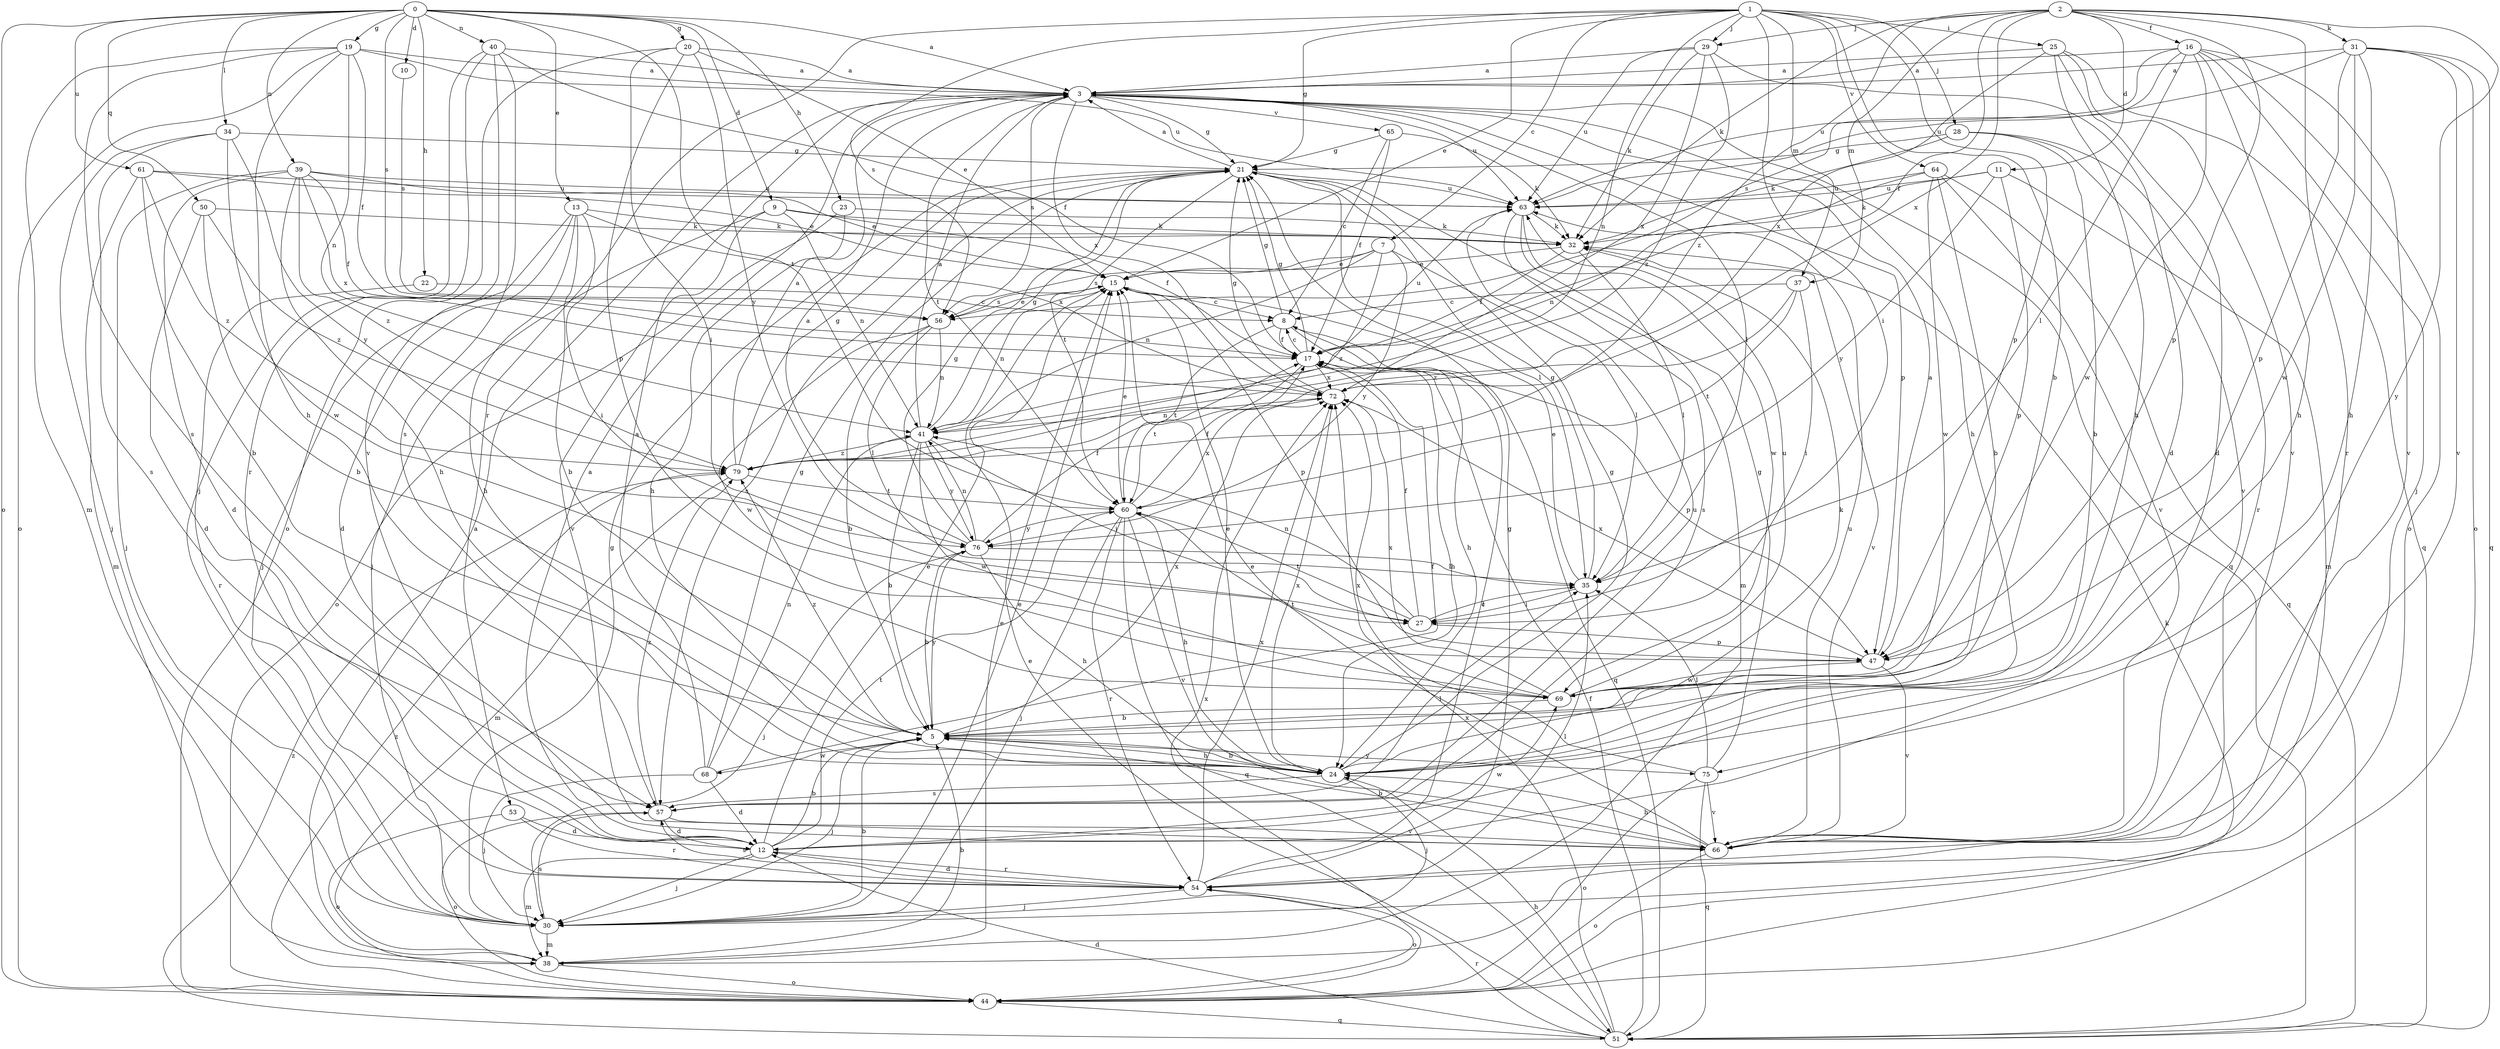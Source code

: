 strict digraph  {
0;
1;
2;
3;
5;
7;
8;
9;
10;
11;
12;
13;
15;
16;
17;
19;
20;
21;
22;
23;
24;
25;
27;
28;
29;
30;
31;
32;
34;
35;
37;
38;
39;
40;
41;
44;
47;
50;
51;
53;
54;
56;
57;
60;
61;
63;
64;
65;
66;
68;
69;
72;
75;
76;
79;
0 -> 3  [label=a];
0 -> 9  [label=d];
0 -> 10  [label=d];
0 -> 13  [label=e];
0 -> 19  [label=g];
0 -> 20  [label=g];
0 -> 22  [label=h];
0 -> 23  [label=h];
0 -> 34  [label=l];
0 -> 39  [label=n];
0 -> 40  [label=n];
0 -> 44  [label=o];
0 -> 50  [label=q];
0 -> 56  [label=s];
0 -> 60  [label=t];
0 -> 61  [label=u];
1 -> 5  [label=b];
1 -> 7  [label=c];
1 -> 15  [label=e];
1 -> 21  [label=g];
1 -> 25  [label=i];
1 -> 27  [label=i];
1 -> 28  [label=j];
1 -> 29  [label=j];
1 -> 37  [label=m];
1 -> 41  [label=n];
1 -> 47  [label=p];
1 -> 53  [label=r];
1 -> 56  [label=s];
1 -> 64  [label=v];
2 -> 11  [label=d];
2 -> 16  [label=f];
2 -> 17  [label=f];
2 -> 29  [label=j];
2 -> 31  [label=k];
2 -> 32  [label=k];
2 -> 37  [label=m];
2 -> 47  [label=p];
2 -> 54  [label=r];
2 -> 72  [label=x];
2 -> 75  [label=y];
2 -> 79  [label=z];
3 -> 21  [label=g];
3 -> 24  [label=h];
3 -> 35  [label=l];
3 -> 47  [label=p];
3 -> 51  [label=q];
3 -> 56  [label=s];
3 -> 60  [label=t];
3 -> 63  [label=u];
3 -> 65  [label=v];
3 -> 72  [label=x];
5 -> 24  [label=h];
5 -> 30  [label=j];
5 -> 68  [label=w];
5 -> 72  [label=x];
5 -> 75  [label=y];
5 -> 76  [label=y];
5 -> 79  [label=z];
7 -> 15  [label=e];
7 -> 35  [label=l];
7 -> 41  [label=n];
7 -> 56  [label=s];
7 -> 76  [label=y];
7 -> 79  [label=z];
8 -> 17  [label=f];
8 -> 21  [label=g];
8 -> 24  [label=h];
8 -> 51  [label=q];
8 -> 60  [label=t];
9 -> 17  [label=f];
9 -> 30  [label=j];
9 -> 32  [label=k];
9 -> 41  [label=n];
9 -> 66  [label=v];
10 -> 56  [label=s];
11 -> 32  [label=k];
11 -> 38  [label=m];
11 -> 47  [label=p];
11 -> 63  [label=u];
11 -> 76  [label=y];
12 -> 3  [label=a];
12 -> 5  [label=b];
12 -> 15  [label=e];
12 -> 30  [label=j];
12 -> 38  [label=m];
12 -> 54  [label=r];
12 -> 60  [label=t];
12 -> 69  [label=w];
13 -> 5  [label=b];
13 -> 12  [label=d];
13 -> 24  [label=h];
13 -> 27  [label=i];
13 -> 30  [label=j];
13 -> 32  [label=k];
13 -> 72  [label=x];
15 -> 8  [label=c];
15 -> 41  [label=n];
15 -> 47  [label=p];
15 -> 56  [label=s];
16 -> 3  [label=a];
16 -> 24  [label=h];
16 -> 30  [label=j];
16 -> 35  [label=l];
16 -> 44  [label=o];
16 -> 56  [label=s];
16 -> 63  [label=u];
16 -> 66  [label=v];
16 -> 69  [label=w];
17 -> 8  [label=c];
17 -> 21  [label=g];
17 -> 24  [label=h];
17 -> 47  [label=p];
17 -> 60  [label=t];
17 -> 63  [label=u];
17 -> 72  [label=x];
19 -> 3  [label=a];
19 -> 17  [label=f];
19 -> 24  [label=h];
19 -> 38  [label=m];
19 -> 41  [label=n];
19 -> 44  [label=o];
19 -> 57  [label=s];
19 -> 63  [label=u];
20 -> 3  [label=a];
20 -> 15  [label=e];
20 -> 27  [label=i];
20 -> 44  [label=o];
20 -> 47  [label=p];
20 -> 76  [label=y];
21 -> 3  [label=a];
21 -> 35  [label=l];
21 -> 57  [label=s];
21 -> 60  [label=t];
21 -> 63  [label=u];
22 -> 8  [label=c];
22 -> 54  [label=r];
23 -> 24  [label=h];
23 -> 32  [label=k];
23 -> 44  [label=o];
24 -> 5  [label=b];
24 -> 15  [label=e];
24 -> 21  [label=g];
24 -> 30  [label=j];
24 -> 32  [label=k];
24 -> 57  [label=s];
24 -> 72  [label=x];
25 -> 3  [label=a];
25 -> 12  [label=d];
25 -> 24  [label=h];
25 -> 51  [label=q];
25 -> 66  [label=v];
25 -> 72  [label=x];
27 -> 17  [label=f];
27 -> 35  [label=l];
27 -> 41  [label=n];
27 -> 47  [label=p];
27 -> 60  [label=t];
28 -> 5  [label=b];
28 -> 21  [label=g];
28 -> 32  [label=k];
28 -> 54  [label=r];
28 -> 66  [label=v];
29 -> 3  [label=a];
29 -> 12  [label=d];
29 -> 32  [label=k];
29 -> 63  [label=u];
29 -> 72  [label=x];
29 -> 79  [label=z];
30 -> 5  [label=b];
30 -> 15  [label=e];
30 -> 21  [label=g];
30 -> 38  [label=m];
30 -> 57  [label=s];
31 -> 3  [label=a];
31 -> 24  [label=h];
31 -> 44  [label=o];
31 -> 47  [label=p];
31 -> 51  [label=q];
31 -> 63  [label=u];
31 -> 66  [label=v];
31 -> 69  [label=w];
32 -> 15  [label=e];
32 -> 17  [label=f];
32 -> 35  [label=l];
32 -> 66  [label=v];
34 -> 21  [label=g];
34 -> 30  [label=j];
34 -> 57  [label=s];
34 -> 69  [label=w];
34 -> 76  [label=y];
35 -> 15  [label=e];
35 -> 21  [label=g];
35 -> 27  [label=i];
37 -> 8  [label=c];
37 -> 27  [label=i];
37 -> 60  [label=t];
37 -> 79  [label=z];
38 -> 3  [label=a];
38 -> 5  [label=b];
38 -> 15  [label=e];
38 -> 44  [label=o];
39 -> 12  [label=d];
39 -> 15  [label=e];
39 -> 17  [label=f];
39 -> 24  [label=h];
39 -> 30  [label=j];
39 -> 63  [label=u];
39 -> 72  [label=x];
39 -> 79  [label=z];
40 -> 3  [label=a];
40 -> 17  [label=f];
40 -> 30  [label=j];
40 -> 54  [label=r];
40 -> 57  [label=s];
40 -> 66  [label=v];
41 -> 3  [label=a];
41 -> 5  [label=b];
41 -> 21  [label=g];
41 -> 27  [label=i];
41 -> 69  [label=w];
41 -> 76  [label=y];
41 -> 79  [label=z];
44 -> 32  [label=k];
44 -> 51  [label=q];
44 -> 72  [label=x];
44 -> 79  [label=z];
47 -> 3  [label=a];
47 -> 66  [label=v];
47 -> 69  [label=w];
47 -> 72  [label=x];
50 -> 5  [label=b];
50 -> 12  [label=d];
50 -> 32  [label=k];
50 -> 79  [label=z];
51 -> 12  [label=d];
51 -> 15  [label=e];
51 -> 17  [label=f];
51 -> 24  [label=h];
51 -> 54  [label=r];
51 -> 72  [label=x];
51 -> 79  [label=z];
53 -> 12  [label=d];
53 -> 44  [label=o];
53 -> 54  [label=r];
54 -> 8  [label=c];
54 -> 12  [label=d];
54 -> 21  [label=g];
54 -> 30  [label=j];
54 -> 35  [label=l];
54 -> 44  [label=o];
54 -> 57  [label=s];
54 -> 72  [label=x];
56 -> 5  [label=b];
56 -> 15  [label=e];
56 -> 35  [label=l];
56 -> 41  [label=n];
56 -> 69  [label=w];
57 -> 12  [label=d];
57 -> 35  [label=l];
57 -> 44  [label=o];
57 -> 63  [label=u];
57 -> 66  [label=v];
57 -> 79  [label=z];
60 -> 15  [label=e];
60 -> 17  [label=f];
60 -> 24  [label=h];
60 -> 30  [label=j];
60 -> 51  [label=q];
60 -> 54  [label=r];
60 -> 66  [label=v];
60 -> 72  [label=x];
60 -> 76  [label=y];
61 -> 5  [label=b];
61 -> 15  [label=e];
61 -> 38  [label=m];
61 -> 63  [label=u];
61 -> 79  [label=z];
63 -> 32  [label=k];
63 -> 38  [label=m];
63 -> 57  [label=s];
63 -> 69  [label=w];
64 -> 5  [label=b];
64 -> 41  [label=n];
64 -> 51  [label=q];
64 -> 63  [label=u];
64 -> 66  [label=v];
64 -> 69  [label=w];
65 -> 8  [label=c];
65 -> 17  [label=f];
65 -> 21  [label=g];
65 -> 32  [label=k];
66 -> 5  [label=b];
66 -> 15  [label=e];
66 -> 24  [label=h];
66 -> 44  [label=o];
66 -> 63  [label=u];
68 -> 3  [label=a];
68 -> 12  [label=d];
68 -> 17  [label=f];
68 -> 21  [label=g];
68 -> 30  [label=j];
68 -> 41  [label=n];
69 -> 5  [label=b];
69 -> 60  [label=t];
69 -> 63  [label=u];
69 -> 72  [label=x];
72 -> 21  [label=g];
72 -> 41  [label=n];
75 -> 21  [label=g];
75 -> 35  [label=l];
75 -> 44  [label=o];
75 -> 51  [label=q];
75 -> 66  [label=v];
75 -> 72  [label=x];
76 -> 3  [label=a];
76 -> 5  [label=b];
76 -> 17  [label=f];
76 -> 21  [label=g];
76 -> 24  [label=h];
76 -> 30  [label=j];
76 -> 35  [label=l];
76 -> 41  [label=n];
79 -> 3  [label=a];
79 -> 21  [label=g];
79 -> 38  [label=m];
79 -> 60  [label=t];
}
